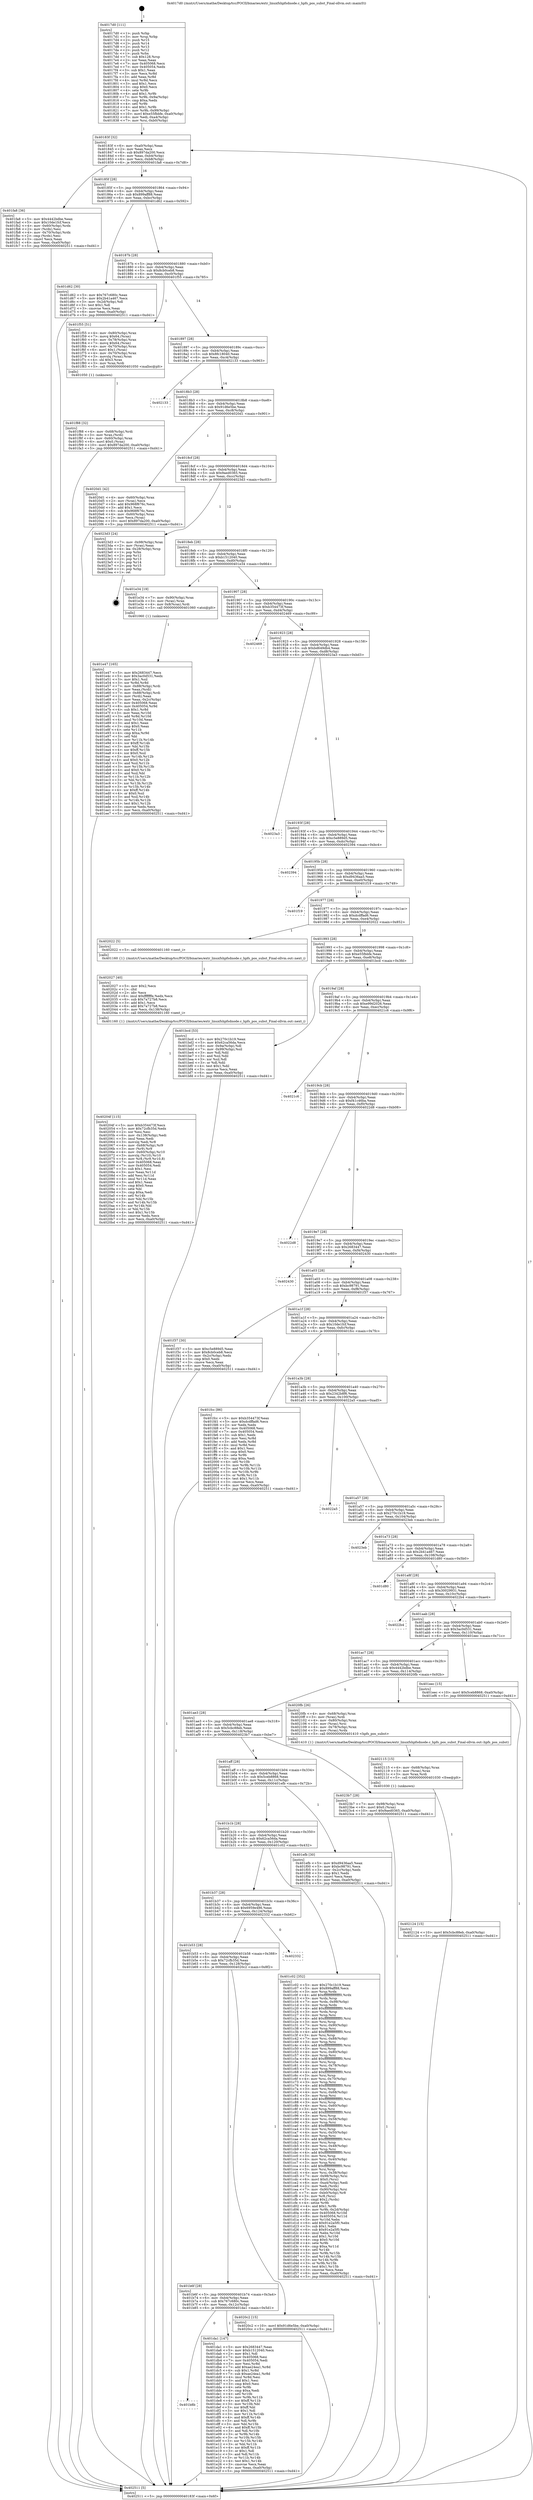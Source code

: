 digraph "0x4017d0" {
  label = "0x4017d0 (/mnt/c/Users/mathe/Desktop/tcc/POCII/binaries/extr_linuxfshpfsdnode.c_hpfs_pos_subst_Final-ollvm.out::main(0))"
  labelloc = "t"
  node[shape=record]

  Entry [label="",width=0.3,height=0.3,shape=circle,fillcolor=black,style=filled]
  "0x40183f" [label="{
     0x40183f [32]\l
     | [instrs]\l
     &nbsp;&nbsp;0x40183f \<+6\>: mov -0xa0(%rbp),%eax\l
     &nbsp;&nbsp;0x401845 \<+2\>: mov %eax,%ecx\l
     &nbsp;&nbsp;0x401847 \<+6\>: sub $0x897da200,%ecx\l
     &nbsp;&nbsp;0x40184d \<+6\>: mov %eax,-0xb4(%rbp)\l
     &nbsp;&nbsp;0x401853 \<+6\>: mov %ecx,-0xb8(%rbp)\l
     &nbsp;&nbsp;0x401859 \<+6\>: je 0000000000401fa8 \<main+0x7d8\>\l
  }"]
  "0x401fa8" [label="{
     0x401fa8 [36]\l
     | [instrs]\l
     &nbsp;&nbsp;0x401fa8 \<+5\>: mov $0x4442bdbe,%eax\l
     &nbsp;&nbsp;0x401fad \<+5\>: mov $0x10de1fcf,%ecx\l
     &nbsp;&nbsp;0x401fb2 \<+4\>: mov -0x60(%rbp),%rdx\l
     &nbsp;&nbsp;0x401fb6 \<+2\>: mov (%rdx),%esi\l
     &nbsp;&nbsp;0x401fb8 \<+4\>: mov -0x70(%rbp),%rdx\l
     &nbsp;&nbsp;0x401fbc \<+2\>: cmp (%rdx),%esi\l
     &nbsp;&nbsp;0x401fbe \<+3\>: cmovl %ecx,%eax\l
     &nbsp;&nbsp;0x401fc1 \<+6\>: mov %eax,-0xa0(%rbp)\l
     &nbsp;&nbsp;0x401fc7 \<+5\>: jmp 0000000000402511 \<main+0xd41\>\l
  }"]
  "0x40185f" [label="{
     0x40185f [28]\l
     | [instrs]\l
     &nbsp;&nbsp;0x40185f \<+5\>: jmp 0000000000401864 \<main+0x94\>\l
     &nbsp;&nbsp;0x401864 \<+6\>: mov -0xb4(%rbp),%eax\l
     &nbsp;&nbsp;0x40186a \<+5\>: sub $0x899aff88,%eax\l
     &nbsp;&nbsp;0x40186f \<+6\>: mov %eax,-0xbc(%rbp)\l
     &nbsp;&nbsp;0x401875 \<+6\>: je 0000000000401d62 \<main+0x592\>\l
  }"]
  Exit [label="",width=0.3,height=0.3,shape=circle,fillcolor=black,style=filled,peripheries=2]
  "0x401d62" [label="{
     0x401d62 [30]\l
     | [instrs]\l
     &nbsp;&nbsp;0x401d62 \<+5\>: mov $0x767c680c,%eax\l
     &nbsp;&nbsp;0x401d67 \<+5\>: mov $0x2b41a467,%ecx\l
     &nbsp;&nbsp;0x401d6c \<+3\>: mov -0x2d(%rbp),%dl\l
     &nbsp;&nbsp;0x401d6f \<+3\>: test $0x1,%dl\l
     &nbsp;&nbsp;0x401d72 \<+3\>: cmovne %ecx,%eax\l
     &nbsp;&nbsp;0x401d75 \<+6\>: mov %eax,-0xa0(%rbp)\l
     &nbsp;&nbsp;0x401d7b \<+5\>: jmp 0000000000402511 \<main+0xd41\>\l
  }"]
  "0x40187b" [label="{
     0x40187b [28]\l
     | [instrs]\l
     &nbsp;&nbsp;0x40187b \<+5\>: jmp 0000000000401880 \<main+0xb0\>\l
     &nbsp;&nbsp;0x401880 \<+6\>: mov -0xb4(%rbp),%eax\l
     &nbsp;&nbsp;0x401886 \<+5\>: sub $0x8cb0ceb8,%eax\l
     &nbsp;&nbsp;0x40188b \<+6\>: mov %eax,-0xc0(%rbp)\l
     &nbsp;&nbsp;0x401891 \<+6\>: je 0000000000401f55 \<main+0x785\>\l
  }"]
  "0x402124" [label="{
     0x402124 [15]\l
     | [instrs]\l
     &nbsp;&nbsp;0x402124 \<+10\>: movl $0x5cbc88eb,-0xa0(%rbp)\l
     &nbsp;&nbsp;0x40212e \<+5\>: jmp 0000000000402511 \<main+0xd41\>\l
  }"]
  "0x401f55" [label="{
     0x401f55 [51]\l
     | [instrs]\l
     &nbsp;&nbsp;0x401f55 \<+4\>: mov -0x80(%rbp),%rax\l
     &nbsp;&nbsp;0x401f59 \<+7\>: movq $0x64,(%rax)\l
     &nbsp;&nbsp;0x401f60 \<+4\>: mov -0x78(%rbp),%rax\l
     &nbsp;&nbsp;0x401f64 \<+7\>: movq $0x64,(%rax)\l
     &nbsp;&nbsp;0x401f6b \<+4\>: mov -0x70(%rbp),%rax\l
     &nbsp;&nbsp;0x401f6f \<+6\>: movl $0x1,(%rax)\l
     &nbsp;&nbsp;0x401f75 \<+4\>: mov -0x70(%rbp),%rax\l
     &nbsp;&nbsp;0x401f79 \<+3\>: movslq (%rax),%rax\l
     &nbsp;&nbsp;0x401f7c \<+4\>: shl $0x3,%rax\l
     &nbsp;&nbsp;0x401f80 \<+3\>: mov %rax,%rdi\l
     &nbsp;&nbsp;0x401f83 \<+5\>: call 0000000000401050 \<malloc@plt\>\l
     | [calls]\l
     &nbsp;&nbsp;0x401050 \{1\} (unknown)\l
  }"]
  "0x401897" [label="{
     0x401897 [28]\l
     | [instrs]\l
     &nbsp;&nbsp;0x401897 \<+5\>: jmp 000000000040189c \<main+0xcc\>\l
     &nbsp;&nbsp;0x40189c \<+6\>: mov -0xb4(%rbp),%eax\l
     &nbsp;&nbsp;0x4018a2 \<+5\>: sub $0x8fc18040,%eax\l
     &nbsp;&nbsp;0x4018a7 \<+6\>: mov %eax,-0xc4(%rbp)\l
     &nbsp;&nbsp;0x4018ad \<+6\>: je 0000000000402133 \<main+0x963\>\l
  }"]
  "0x402115" [label="{
     0x402115 [15]\l
     | [instrs]\l
     &nbsp;&nbsp;0x402115 \<+4\>: mov -0x68(%rbp),%rax\l
     &nbsp;&nbsp;0x402119 \<+3\>: mov (%rax),%rax\l
     &nbsp;&nbsp;0x40211c \<+3\>: mov %rax,%rdi\l
     &nbsp;&nbsp;0x40211f \<+5\>: call 0000000000401030 \<free@plt\>\l
     | [calls]\l
     &nbsp;&nbsp;0x401030 \{1\} (unknown)\l
  }"]
  "0x402133" [label="{
     0x402133\l
  }", style=dashed]
  "0x4018b3" [label="{
     0x4018b3 [28]\l
     | [instrs]\l
     &nbsp;&nbsp;0x4018b3 \<+5\>: jmp 00000000004018b8 \<main+0xe8\>\l
     &nbsp;&nbsp;0x4018b8 \<+6\>: mov -0xb4(%rbp),%eax\l
     &nbsp;&nbsp;0x4018be \<+5\>: sub $0x91d6e5be,%eax\l
     &nbsp;&nbsp;0x4018c3 \<+6\>: mov %eax,-0xc8(%rbp)\l
     &nbsp;&nbsp;0x4018c9 \<+6\>: je 00000000004020d1 \<main+0x901\>\l
  }"]
  "0x40204f" [label="{
     0x40204f [115]\l
     | [instrs]\l
     &nbsp;&nbsp;0x40204f \<+5\>: mov $0xb354473f,%ecx\l
     &nbsp;&nbsp;0x402054 \<+5\>: mov $0x72cfb35d,%edx\l
     &nbsp;&nbsp;0x402059 \<+2\>: xor %esi,%esi\l
     &nbsp;&nbsp;0x40205b \<+6\>: mov -0x138(%rbp),%edi\l
     &nbsp;&nbsp;0x402061 \<+3\>: imul %eax,%edi\l
     &nbsp;&nbsp;0x402064 \<+3\>: movslq %edi,%r8\l
     &nbsp;&nbsp;0x402067 \<+4\>: mov -0x68(%rbp),%r9\l
     &nbsp;&nbsp;0x40206b \<+3\>: mov (%r9),%r9\l
     &nbsp;&nbsp;0x40206e \<+4\>: mov -0x60(%rbp),%r10\l
     &nbsp;&nbsp;0x402072 \<+3\>: movslq (%r10),%r10\l
     &nbsp;&nbsp;0x402075 \<+4\>: mov %r8,(%r9,%r10,8)\l
     &nbsp;&nbsp;0x402079 \<+7\>: mov 0x405068,%eax\l
     &nbsp;&nbsp;0x402080 \<+7\>: mov 0x405054,%edi\l
     &nbsp;&nbsp;0x402087 \<+3\>: sub $0x1,%esi\l
     &nbsp;&nbsp;0x40208a \<+3\>: mov %eax,%r11d\l
     &nbsp;&nbsp;0x40208d \<+3\>: add %esi,%r11d\l
     &nbsp;&nbsp;0x402090 \<+4\>: imul %r11d,%eax\l
     &nbsp;&nbsp;0x402094 \<+3\>: and $0x1,%eax\l
     &nbsp;&nbsp;0x402097 \<+3\>: cmp $0x0,%eax\l
     &nbsp;&nbsp;0x40209a \<+3\>: sete %bl\l
     &nbsp;&nbsp;0x40209d \<+3\>: cmp $0xa,%edi\l
     &nbsp;&nbsp;0x4020a0 \<+4\>: setl %r14b\l
     &nbsp;&nbsp;0x4020a4 \<+3\>: mov %bl,%r15b\l
     &nbsp;&nbsp;0x4020a7 \<+3\>: and %r14b,%r15b\l
     &nbsp;&nbsp;0x4020aa \<+3\>: xor %r14b,%bl\l
     &nbsp;&nbsp;0x4020ad \<+3\>: or %bl,%r15b\l
     &nbsp;&nbsp;0x4020b0 \<+4\>: test $0x1,%r15b\l
     &nbsp;&nbsp;0x4020b4 \<+3\>: cmovne %edx,%ecx\l
     &nbsp;&nbsp;0x4020b7 \<+6\>: mov %ecx,-0xa0(%rbp)\l
     &nbsp;&nbsp;0x4020bd \<+5\>: jmp 0000000000402511 \<main+0xd41\>\l
  }"]
  "0x4020d1" [label="{
     0x4020d1 [42]\l
     | [instrs]\l
     &nbsp;&nbsp;0x4020d1 \<+4\>: mov -0x60(%rbp),%rax\l
     &nbsp;&nbsp;0x4020d5 \<+2\>: mov (%rax),%ecx\l
     &nbsp;&nbsp;0x4020d7 \<+6\>: add $0x968f676c,%ecx\l
     &nbsp;&nbsp;0x4020dd \<+3\>: add $0x1,%ecx\l
     &nbsp;&nbsp;0x4020e0 \<+6\>: sub $0x968f676c,%ecx\l
     &nbsp;&nbsp;0x4020e6 \<+4\>: mov -0x60(%rbp),%rax\l
     &nbsp;&nbsp;0x4020ea \<+2\>: mov %ecx,(%rax)\l
     &nbsp;&nbsp;0x4020ec \<+10\>: movl $0x897da200,-0xa0(%rbp)\l
     &nbsp;&nbsp;0x4020f6 \<+5\>: jmp 0000000000402511 \<main+0xd41\>\l
  }"]
  "0x4018cf" [label="{
     0x4018cf [28]\l
     | [instrs]\l
     &nbsp;&nbsp;0x4018cf \<+5\>: jmp 00000000004018d4 \<main+0x104\>\l
     &nbsp;&nbsp;0x4018d4 \<+6\>: mov -0xb4(%rbp),%eax\l
     &nbsp;&nbsp;0x4018da \<+5\>: sub $0x9aed0365,%eax\l
     &nbsp;&nbsp;0x4018df \<+6\>: mov %eax,-0xcc(%rbp)\l
     &nbsp;&nbsp;0x4018e5 \<+6\>: je 00000000004023d3 \<main+0xc03\>\l
  }"]
  "0x402027" [label="{
     0x402027 [40]\l
     | [instrs]\l
     &nbsp;&nbsp;0x402027 \<+5\>: mov $0x2,%ecx\l
     &nbsp;&nbsp;0x40202c \<+1\>: cltd\l
     &nbsp;&nbsp;0x40202d \<+2\>: idiv %ecx\l
     &nbsp;&nbsp;0x40202f \<+6\>: imul $0xfffffffe,%edx,%ecx\l
     &nbsp;&nbsp;0x402035 \<+6\>: sub $0x7a727b8,%ecx\l
     &nbsp;&nbsp;0x40203b \<+3\>: add $0x1,%ecx\l
     &nbsp;&nbsp;0x40203e \<+6\>: add $0x7a727b8,%ecx\l
     &nbsp;&nbsp;0x402044 \<+6\>: mov %ecx,-0x138(%rbp)\l
     &nbsp;&nbsp;0x40204a \<+5\>: call 0000000000401160 \<next_i\>\l
     | [calls]\l
     &nbsp;&nbsp;0x401160 \{1\} (/mnt/c/Users/mathe/Desktop/tcc/POCII/binaries/extr_linuxfshpfsdnode.c_hpfs_pos_subst_Final-ollvm.out::next_i)\l
  }"]
  "0x4023d3" [label="{
     0x4023d3 [24]\l
     | [instrs]\l
     &nbsp;&nbsp;0x4023d3 \<+7\>: mov -0x98(%rbp),%rax\l
     &nbsp;&nbsp;0x4023da \<+2\>: mov (%rax),%eax\l
     &nbsp;&nbsp;0x4023dc \<+4\>: lea -0x28(%rbp),%rsp\l
     &nbsp;&nbsp;0x4023e0 \<+1\>: pop %rbx\l
     &nbsp;&nbsp;0x4023e1 \<+2\>: pop %r12\l
     &nbsp;&nbsp;0x4023e3 \<+2\>: pop %r13\l
     &nbsp;&nbsp;0x4023e5 \<+2\>: pop %r14\l
     &nbsp;&nbsp;0x4023e7 \<+2\>: pop %r15\l
     &nbsp;&nbsp;0x4023e9 \<+1\>: pop %rbp\l
     &nbsp;&nbsp;0x4023ea \<+1\>: ret\l
  }"]
  "0x4018eb" [label="{
     0x4018eb [28]\l
     | [instrs]\l
     &nbsp;&nbsp;0x4018eb \<+5\>: jmp 00000000004018f0 \<main+0x120\>\l
     &nbsp;&nbsp;0x4018f0 \<+6\>: mov -0xb4(%rbp),%eax\l
     &nbsp;&nbsp;0x4018f6 \<+5\>: sub $0xb1512040,%eax\l
     &nbsp;&nbsp;0x4018fb \<+6\>: mov %eax,-0xd0(%rbp)\l
     &nbsp;&nbsp;0x401901 \<+6\>: je 0000000000401e34 \<main+0x664\>\l
  }"]
  "0x401f88" [label="{
     0x401f88 [32]\l
     | [instrs]\l
     &nbsp;&nbsp;0x401f88 \<+4\>: mov -0x68(%rbp),%rdi\l
     &nbsp;&nbsp;0x401f8c \<+3\>: mov %rax,(%rdi)\l
     &nbsp;&nbsp;0x401f8f \<+4\>: mov -0x60(%rbp),%rax\l
     &nbsp;&nbsp;0x401f93 \<+6\>: movl $0x0,(%rax)\l
     &nbsp;&nbsp;0x401f99 \<+10\>: movl $0x897da200,-0xa0(%rbp)\l
     &nbsp;&nbsp;0x401fa3 \<+5\>: jmp 0000000000402511 \<main+0xd41\>\l
  }"]
  "0x401e34" [label="{
     0x401e34 [19]\l
     | [instrs]\l
     &nbsp;&nbsp;0x401e34 \<+7\>: mov -0x90(%rbp),%rax\l
     &nbsp;&nbsp;0x401e3b \<+3\>: mov (%rax),%rax\l
     &nbsp;&nbsp;0x401e3e \<+4\>: mov 0x8(%rax),%rdi\l
     &nbsp;&nbsp;0x401e42 \<+5\>: call 0000000000401060 \<atoi@plt\>\l
     | [calls]\l
     &nbsp;&nbsp;0x401060 \{1\} (unknown)\l
  }"]
  "0x401907" [label="{
     0x401907 [28]\l
     | [instrs]\l
     &nbsp;&nbsp;0x401907 \<+5\>: jmp 000000000040190c \<main+0x13c\>\l
     &nbsp;&nbsp;0x40190c \<+6\>: mov -0xb4(%rbp),%eax\l
     &nbsp;&nbsp;0x401912 \<+5\>: sub $0xb354473f,%eax\l
     &nbsp;&nbsp;0x401917 \<+6\>: mov %eax,-0xd4(%rbp)\l
     &nbsp;&nbsp;0x40191d \<+6\>: je 0000000000402469 \<main+0xc99\>\l
  }"]
  "0x401e47" [label="{
     0x401e47 [165]\l
     | [instrs]\l
     &nbsp;&nbsp;0x401e47 \<+5\>: mov $0x2683447,%ecx\l
     &nbsp;&nbsp;0x401e4c \<+5\>: mov $0x3ac0d531,%edx\l
     &nbsp;&nbsp;0x401e51 \<+3\>: mov $0x1,%sil\l
     &nbsp;&nbsp;0x401e54 \<+3\>: xor %r8d,%r8d\l
     &nbsp;&nbsp;0x401e57 \<+7\>: mov -0x88(%rbp),%rdi\l
     &nbsp;&nbsp;0x401e5e \<+2\>: mov %eax,(%rdi)\l
     &nbsp;&nbsp;0x401e60 \<+7\>: mov -0x88(%rbp),%rdi\l
     &nbsp;&nbsp;0x401e67 \<+2\>: mov (%rdi),%eax\l
     &nbsp;&nbsp;0x401e69 \<+3\>: mov %eax,-0x2c(%rbp)\l
     &nbsp;&nbsp;0x401e6c \<+7\>: mov 0x405068,%eax\l
     &nbsp;&nbsp;0x401e73 \<+8\>: mov 0x405054,%r9d\l
     &nbsp;&nbsp;0x401e7b \<+4\>: sub $0x1,%r8d\l
     &nbsp;&nbsp;0x401e7f \<+3\>: mov %eax,%r10d\l
     &nbsp;&nbsp;0x401e82 \<+3\>: add %r8d,%r10d\l
     &nbsp;&nbsp;0x401e85 \<+4\>: imul %r10d,%eax\l
     &nbsp;&nbsp;0x401e89 \<+3\>: and $0x1,%eax\l
     &nbsp;&nbsp;0x401e8c \<+3\>: cmp $0x0,%eax\l
     &nbsp;&nbsp;0x401e8f \<+4\>: sete %r11b\l
     &nbsp;&nbsp;0x401e93 \<+4\>: cmp $0xa,%r9d\l
     &nbsp;&nbsp;0x401e97 \<+3\>: setl %bl\l
     &nbsp;&nbsp;0x401e9a \<+3\>: mov %r11b,%r14b\l
     &nbsp;&nbsp;0x401e9d \<+4\>: xor $0xff,%r14b\l
     &nbsp;&nbsp;0x401ea1 \<+3\>: mov %bl,%r15b\l
     &nbsp;&nbsp;0x401ea4 \<+4\>: xor $0xff,%r15b\l
     &nbsp;&nbsp;0x401ea8 \<+4\>: xor $0x0,%sil\l
     &nbsp;&nbsp;0x401eac \<+3\>: mov %r14b,%r12b\l
     &nbsp;&nbsp;0x401eaf \<+4\>: and $0x0,%r12b\l
     &nbsp;&nbsp;0x401eb3 \<+3\>: and %sil,%r11b\l
     &nbsp;&nbsp;0x401eb6 \<+3\>: mov %r15b,%r13b\l
     &nbsp;&nbsp;0x401eb9 \<+4\>: and $0x0,%r13b\l
     &nbsp;&nbsp;0x401ebd \<+3\>: and %sil,%bl\l
     &nbsp;&nbsp;0x401ec0 \<+3\>: or %r11b,%r12b\l
     &nbsp;&nbsp;0x401ec3 \<+3\>: or %bl,%r13b\l
     &nbsp;&nbsp;0x401ec6 \<+3\>: xor %r13b,%r12b\l
     &nbsp;&nbsp;0x401ec9 \<+3\>: or %r15b,%r14b\l
     &nbsp;&nbsp;0x401ecc \<+4\>: xor $0xff,%r14b\l
     &nbsp;&nbsp;0x401ed0 \<+4\>: or $0x0,%sil\l
     &nbsp;&nbsp;0x401ed4 \<+3\>: and %sil,%r14b\l
     &nbsp;&nbsp;0x401ed7 \<+3\>: or %r14b,%r12b\l
     &nbsp;&nbsp;0x401eda \<+4\>: test $0x1,%r12b\l
     &nbsp;&nbsp;0x401ede \<+3\>: cmovne %edx,%ecx\l
     &nbsp;&nbsp;0x401ee1 \<+6\>: mov %ecx,-0xa0(%rbp)\l
     &nbsp;&nbsp;0x401ee7 \<+5\>: jmp 0000000000402511 \<main+0xd41\>\l
  }"]
  "0x402469" [label="{
     0x402469\l
  }", style=dashed]
  "0x401923" [label="{
     0x401923 [28]\l
     | [instrs]\l
     &nbsp;&nbsp;0x401923 \<+5\>: jmp 0000000000401928 \<main+0x158\>\l
     &nbsp;&nbsp;0x401928 \<+6\>: mov -0xb4(%rbp),%eax\l
     &nbsp;&nbsp;0x40192e \<+5\>: sub $0xbd649db4,%eax\l
     &nbsp;&nbsp;0x401933 \<+6\>: mov %eax,-0xd8(%rbp)\l
     &nbsp;&nbsp;0x401939 \<+6\>: je 00000000004023a3 \<main+0xbd3\>\l
  }"]
  "0x401b8b" [label="{
     0x401b8b\l
  }", style=dashed]
  "0x4023a3" [label="{
     0x4023a3\l
  }", style=dashed]
  "0x40193f" [label="{
     0x40193f [28]\l
     | [instrs]\l
     &nbsp;&nbsp;0x40193f \<+5\>: jmp 0000000000401944 \<main+0x174\>\l
     &nbsp;&nbsp;0x401944 \<+6\>: mov -0xb4(%rbp),%eax\l
     &nbsp;&nbsp;0x40194a \<+5\>: sub $0xc5e889d5,%eax\l
     &nbsp;&nbsp;0x40194f \<+6\>: mov %eax,-0xdc(%rbp)\l
     &nbsp;&nbsp;0x401955 \<+6\>: je 0000000000402394 \<main+0xbc4\>\l
  }"]
  "0x401da1" [label="{
     0x401da1 [147]\l
     | [instrs]\l
     &nbsp;&nbsp;0x401da1 \<+5\>: mov $0x2683447,%eax\l
     &nbsp;&nbsp;0x401da6 \<+5\>: mov $0xb1512040,%ecx\l
     &nbsp;&nbsp;0x401dab \<+2\>: mov $0x1,%dl\l
     &nbsp;&nbsp;0x401dad \<+7\>: mov 0x405068,%esi\l
     &nbsp;&nbsp;0x401db4 \<+7\>: mov 0x405054,%edi\l
     &nbsp;&nbsp;0x401dbb \<+3\>: mov %esi,%r8d\l
     &nbsp;&nbsp;0x401dbe \<+7\>: add $0xae24ea1,%r8d\l
     &nbsp;&nbsp;0x401dc5 \<+4\>: sub $0x1,%r8d\l
     &nbsp;&nbsp;0x401dc9 \<+7\>: sub $0xae24ea1,%r8d\l
     &nbsp;&nbsp;0x401dd0 \<+4\>: imul %r8d,%esi\l
     &nbsp;&nbsp;0x401dd4 \<+3\>: and $0x1,%esi\l
     &nbsp;&nbsp;0x401dd7 \<+3\>: cmp $0x0,%esi\l
     &nbsp;&nbsp;0x401dda \<+4\>: sete %r9b\l
     &nbsp;&nbsp;0x401dde \<+3\>: cmp $0xa,%edi\l
     &nbsp;&nbsp;0x401de1 \<+4\>: setl %r10b\l
     &nbsp;&nbsp;0x401de5 \<+3\>: mov %r9b,%r11b\l
     &nbsp;&nbsp;0x401de8 \<+4\>: xor $0xff,%r11b\l
     &nbsp;&nbsp;0x401dec \<+3\>: mov %r10b,%bl\l
     &nbsp;&nbsp;0x401def \<+3\>: xor $0xff,%bl\l
     &nbsp;&nbsp;0x401df2 \<+3\>: xor $0x1,%dl\l
     &nbsp;&nbsp;0x401df5 \<+3\>: mov %r11b,%r14b\l
     &nbsp;&nbsp;0x401df8 \<+4\>: and $0xff,%r14b\l
     &nbsp;&nbsp;0x401dfc \<+3\>: and %dl,%r9b\l
     &nbsp;&nbsp;0x401dff \<+3\>: mov %bl,%r15b\l
     &nbsp;&nbsp;0x401e02 \<+4\>: and $0xff,%r15b\l
     &nbsp;&nbsp;0x401e06 \<+3\>: and %dl,%r10b\l
     &nbsp;&nbsp;0x401e09 \<+3\>: or %r9b,%r14b\l
     &nbsp;&nbsp;0x401e0c \<+3\>: or %r10b,%r15b\l
     &nbsp;&nbsp;0x401e0f \<+3\>: xor %r15b,%r14b\l
     &nbsp;&nbsp;0x401e12 \<+3\>: or %bl,%r11b\l
     &nbsp;&nbsp;0x401e15 \<+4\>: xor $0xff,%r11b\l
     &nbsp;&nbsp;0x401e19 \<+3\>: or $0x1,%dl\l
     &nbsp;&nbsp;0x401e1c \<+3\>: and %dl,%r11b\l
     &nbsp;&nbsp;0x401e1f \<+3\>: or %r11b,%r14b\l
     &nbsp;&nbsp;0x401e22 \<+4\>: test $0x1,%r14b\l
     &nbsp;&nbsp;0x401e26 \<+3\>: cmovne %ecx,%eax\l
     &nbsp;&nbsp;0x401e29 \<+6\>: mov %eax,-0xa0(%rbp)\l
     &nbsp;&nbsp;0x401e2f \<+5\>: jmp 0000000000402511 \<main+0xd41\>\l
  }"]
  "0x402394" [label="{
     0x402394\l
  }", style=dashed]
  "0x40195b" [label="{
     0x40195b [28]\l
     | [instrs]\l
     &nbsp;&nbsp;0x40195b \<+5\>: jmp 0000000000401960 \<main+0x190\>\l
     &nbsp;&nbsp;0x401960 \<+6\>: mov -0xb4(%rbp),%eax\l
     &nbsp;&nbsp;0x401966 \<+5\>: sub $0xd9436aa5,%eax\l
     &nbsp;&nbsp;0x40196b \<+6\>: mov %eax,-0xe0(%rbp)\l
     &nbsp;&nbsp;0x401971 \<+6\>: je 0000000000401f19 \<main+0x749\>\l
  }"]
  "0x401b6f" [label="{
     0x401b6f [28]\l
     | [instrs]\l
     &nbsp;&nbsp;0x401b6f \<+5\>: jmp 0000000000401b74 \<main+0x3a4\>\l
     &nbsp;&nbsp;0x401b74 \<+6\>: mov -0xb4(%rbp),%eax\l
     &nbsp;&nbsp;0x401b7a \<+5\>: sub $0x767c680c,%eax\l
     &nbsp;&nbsp;0x401b7f \<+6\>: mov %eax,-0x12c(%rbp)\l
     &nbsp;&nbsp;0x401b85 \<+6\>: je 0000000000401da1 \<main+0x5d1\>\l
  }"]
  "0x401f19" [label="{
     0x401f19\l
  }", style=dashed]
  "0x401977" [label="{
     0x401977 [28]\l
     | [instrs]\l
     &nbsp;&nbsp;0x401977 \<+5\>: jmp 000000000040197c \<main+0x1ac\>\l
     &nbsp;&nbsp;0x40197c \<+6\>: mov -0xb4(%rbp),%eax\l
     &nbsp;&nbsp;0x401982 \<+5\>: sub $0xdcdffad6,%eax\l
     &nbsp;&nbsp;0x401987 \<+6\>: mov %eax,-0xe4(%rbp)\l
     &nbsp;&nbsp;0x40198d \<+6\>: je 0000000000402022 \<main+0x852\>\l
  }"]
  "0x4020c2" [label="{
     0x4020c2 [15]\l
     | [instrs]\l
     &nbsp;&nbsp;0x4020c2 \<+10\>: movl $0x91d6e5be,-0xa0(%rbp)\l
     &nbsp;&nbsp;0x4020cc \<+5\>: jmp 0000000000402511 \<main+0xd41\>\l
  }"]
  "0x402022" [label="{
     0x402022 [5]\l
     | [instrs]\l
     &nbsp;&nbsp;0x402022 \<+5\>: call 0000000000401160 \<next_i\>\l
     | [calls]\l
     &nbsp;&nbsp;0x401160 \{1\} (/mnt/c/Users/mathe/Desktop/tcc/POCII/binaries/extr_linuxfshpfsdnode.c_hpfs_pos_subst_Final-ollvm.out::next_i)\l
  }"]
  "0x401993" [label="{
     0x401993 [28]\l
     | [instrs]\l
     &nbsp;&nbsp;0x401993 \<+5\>: jmp 0000000000401998 \<main+0x1c8\>\l
     &nbsp;&nbsp;0x401998 \<+6\>: mov -0xb4(%rbp),%eax\l
     &nbsp;&nbsp;0x40199e \<+5\>: sub $0xe55fbbfe,%eax\l
     &nbsp;&nbsp;0x4019a3 \<+6\>: mov %eax,-0xe8(%rbp)\l
     &nbsp;&nbsp;0x4019a9 \<+6\>: je 0000000000401bcd \<main+0x3fd\>\l
  }"]
  "0x401b53" [label="{
     0x401b53 [28]\l
     | [instrs]\l
     &nbsp;&nbsp;0x401b53 \<+5\>: jmp 0000000000401b58 \<main+0x388\>\l
     &nbsp;&nbsp;0x401b58 \<+6\>: mov -0xb4(%rbp),%eax\l
     &nbsp;&nbsp;0x401b5e \<+5\>: sub $0x72cfb35d,%eax\l
     &nbsp;&nbsp;0x401b63 \<+6\>: mov %eax,-0x128(%rbp)\l
     &nbsp;&nbsp;0x401b69 \<+6\>: je 00000000004020c2 \<main+0x8f2\>\l
  }"]
  "0x401bcd" [label="{
     0x401bcd [53]\l
     | [instrs]\l
     &nbsp;&nbsp;0x401bcd \<+5\>: mov $0x270c1b19,%eax\l
     &nbsp;&nbsp;0x401bd2 \<+5\>: mov $0x62ca56da,%ecx\l
     &nbsp;&nbsp;0x401bd7 \<+6\>: mov -0x9a(%rbp),%dl\l
     &nbsp;&nbsp;0x401bdd \<+7\>: mov -0x99(%rbp),%sil\l
     &nbsp;&nbsp;0x401be4 \<+3\>: mov %dl,%dil\l
     &nbsp;&nbsp;0x401be7 \<+3\>: and %sil,%dil\l
     &nbsp;&nbsp;0x401bea \<+3\>: xor %sil,%dl\l
     &nbsp;&nbsp;0x401bed \<+3\>: or %dl,%dil\l
     &nbsp;&nbsp;0x401bf0 \<+4\>: test $0x1,%dil\l
     &nbsp;&nbsp;0x401bf4 \<+3\>: cmovne %ecx,%eax\l
     &nbsp;&nbsp;0x401bf7 \<+6\>: mov %eax,-0xa0(%rbp)\l
     &nbsp;&nbsp;0x401bfd \<+5\>: jmp 0000000000402511 \<main+0xd41\>\l
  }"]
  "0x4019af" [label="{
     0x4019af [28]\l
     | [instrs]\l
     &nbsp;&nbsp;0x4019af \<+5\>: jmp 00000000004019b4 \<main+0x1e4\>\l
     &nbsp;&nbsp;0x4019b4 \<+6\>: mov -0xb4(%rbp),%eax\l
     &nbsp;&nbsp;0x4019ba \<+5\>: sub $0xe99d2026,%eax\l
     &nbsp;&nbsp;0x4019bf \<+6\>: mov %eax,-0xec(%rbp)\l
     &nbsp;&nbsp;0x4019c5 \<+6\>: je 00000000004021c6 \<main+0x9f6\>\l
  }"]
  "0x402511" [label="{
     0x402511 [5]\l
     | [instrs]\l
     &nbsp;&nbsp;0x402511 \<+5\>: jmp 000000000040183f \<main+0x6f\>\l
  }"]
  "0x4017d0" [label="{
     0x4017d0 [111]\l
     | [instrs]\l
     &nbsp;&nbsp;0x4017d0 \<+1\>: push %rbp\l
     &nbsp;&nbsp;0x4017d1 \<+3\>: mov %rsp,%rbp\l
     &nbsp;&nbsp;0x4017d4 \<+2\>: push %r15\l
     &nbsp;&nbsp;0x4017d6 \<+2\>: push %r14\l
     &nbsp;&nbsp;0x4017d8 \<+2\>: push %r13\l
     &nbsp;&nbsp;0x4017da \<+2\>: push %r12\l
     &nbsp;&nbsp;0x4017dc \<+1\>: push %rbx\l
     &nbsp;&nbsp;0x4017dd \<+7\>: sub $0x128,%rsp\l
     &nbsp;&nbsp;0x4017e4 \<+2\>: xor %eax,%eax\l
     &nbsp;&nbsp;0x4017e6 \<+7\>: mov 0x405068,%ecx\l
     &nbsp;&nbsp;0x4017ed \<+7\>: mov 0x405054,%edx\l
     &nbsp;&nbsp;0x4017f4 \<+3\>: sub $0x1,%eax\l
     &nbsp;&nbsp;0x4017f7 \<+3\>: mov %ecx,%r8d\l
     &nbsp;&nbsp;0x4017fa \<+3\>: add %eax,%r8d\l
     &nbsp;&nbsp;0x4017fd \<+4\>: imul %r8d,%ecx\l
     &nbsp;&nbsp;0x401801 \<+3\>: and $0x1,%ecx\l
     &nbsp;&nbsp;0x401804 \<+3\>: cmp $0x0,%ecx\l
     &nbsp;&nbsp;0x401807 \<+4\>: sete %r9b\l
     &nbsp;&nbsp;0x40180b \<+4\>: and $0x1,%r9b\l
     &nbsp;&nbsp;0x40180f \<+7\>: mov %r9b,-0x9a(%rbp)\l
     &nbsp;&nbsp;0x401816 \<+3\>: cmp $0xa,%edx\l
     &nbsp;&nbsp;0x401819 \<+4\>: setl %r9b\l
     &nbsp;&nbsp;0x40181d \<+4\>: and $0x1,%r9b\l
     &nbsp;&nbsp;0x401821 \<+7\>: mov %r9b,-0x99(%rbp)\l
     &nbsp;&nbsp;0x401828 \<+10\>: movl $0xe55fbbfe,-0xa0(%rbp)\l
     &nbsp;&nbsp;0x401832 \<+6\>: mov %edi,-0xa4(%rbp)\l
     &nbsp;&nbsp;0x401838 \<+7\>: mov %rsi,-0xb0(%rbp)\l
  }"]
  "0x402332" [label="{
     0x402332\l
  }", style=dashed]
  "0x4021c6" [label="{
     0x4021c6\l
  }", style=dashed]
  "0x4019cb" [label="{
     0x4019cb [28]\l
     | [instrs]\l
     &nbsp;&nbsp;0x4019cb \<+5\>: jmp 00000000004019d0 \<main+0x200\>\l
     &nbsp;&nbsp;0x4019d0 \<+6\>: mov -0xb4(%rbp),%eax\l
     &nbsp;&nbsp;0x4019d6 \<+5\>: sub $0xf41c46ba,%eax\l
     &nbsp;&nbsp;0x4019db \<+6\>: mov %eax,-0xf0(%rbp)\l
     &nbsp;&nbsp;0x4019e1 \<+6\>: je 00000000004022d8 \<main+0xb08\>\l
  }"]
  "0x401b37" [label="{
     0x401b37 [28]\l
     | [instrs]\l
     &nbsp;&nbsp;0x401b37 \<+5\>: jmp 0000000000401b3c \<main+0x36c\>\l
     &nbsp;&nbsp;0x401b3c \<+6\>: mov -0xb4(%rbp),%eax\l
     &nbsp;&nbsp;0x401b42 \<+5\>: sub $0x6959e486,%eax\l
     &nbsp;&nbsp;0x401b47 \<+6\>: mov %eax,-0x124(%rbp)\l
     &nbsp;&nbsp;0x401b4d \<+6\>: je 0000000000402332 \<main+0xb62\>\l
  }"]
  "0x4022d8" [label="{
     0x4022d8\l
  }", style=dashed]
  "0x4019e7" [label="{
     0x4019e7 [28]\l
     | [instrs]\l
     &nbsp;&nbsp;0x4019e7 \<+5\>: jmp 00000000004019ec \<main+0x21c\>\l
     &nbsp;&nbsp;0x4019ec \<+6\>: mov -0xb4(%rbp),%eax\l
     &nbsp;&nbsp;0x4019f2 \<+5\>: sub $0x2683447,%eax\l
     &nbsp;&nbsp;0x4019f7 \<+6\>: mov %eax,-0xf4(%rbp)\l
     &nbsp;&nbsp;0x4019fd \<+6\>: je 0000000000402430 \<main+0xc60\>\l
  }"]
  "0x401c02" [label="{
     0x401c02 [352]\l
     | [instrs]\l
     &nbsp;&nbsp;0x401c02 \<+5\>: mov $0x270c1b19,%eax\l
     &nbsp;&nbsp;0x401c07 \<+5\>: mov $0x899aff88,%ecx\l
     &nbsp;&nbsp;0x401c0c \<+3\>: mov %rsp,%rdx\l
     &nbsp;&nbsp;0x401c0f \<+4\>: add $0xfffffffffffffff0,%rdx\l
     &nbsp;&nbsp;0x401c13 \<+3\>: mov %rdx,%rsp\l
     &nbsp;&nbsp;0x401c16 \<+7\>: mov %rdx,-0x98(%rbp)\l
     &nbsp;&nbsp;0x401c1d \<+3\>: mov %rsp,%rdx\l
     &nbsp;&nbsp;0x401c20 \<+4\>: add $0xfffffffffffffff0,%rdx\l
     &nbsp;&nbsp;0x401c24 \<+3\>: mov %rdx,%rsp\l
     &nbsp;&nbsp;0x401c27 \<+3\>: mov %rsp,%rsi\l
     &nbsp;&nbsp;0x401c2a \<+4\>: add $0xfffffffffffffff0,%rsi\l
     &nbsp;&nbsp;0x401c2e \<+3\>: mov %rsi,%rsp\l
     &nbsp;&nbsp;0x401c31 \<+7\>: mov %rsi,-0x90(%rbp)\l
     &nbsp;&nbsp;0x401c38 \<+3\>: mov %rsp,%rsi\l
     &nbsp;&nbsp;0x401c3b \<+4\>: add $0xfffffffffffffff0,%rsi\l
     &nbsp;&nbsp;0x401c3f \<+3\>: mov %rsi,%rsp\l
     &nbsp;&nbsp;0x401c42 \<+7\>: mov %rsi,-0x88(%rbp)\l
     &nbsp;&nbsp;0x401c49 \<+3\>: mov %rsp,%rsi\l
     &nbsp;&nbsp;0x401c4c \<+4\>: add $0xfffffffffffffff0,%rsi\l
     &nbsp;&nbsp;0x401c50 \<+3\>: mov %rsi,%rsp\l
     &nbsp;&nbsp;0x401c53 \<+4\>: mov %rsi,-0x80(%rbp)\l
     &nbsp;&nbsp;0x401c57 \<+3\>: mov %rsp,%rsi\l
     &nbsp;&nbsp;0x401c5a \<+4\>: add $0xfffffffffffffff0,%rsi\l
     &nbsp;&nbsp;0x401c5e \<+3\>: mov %rsi,%rsp\l
     &nbsp;&nbsp;0x401c61 \<+4\>: mov %rsi,-0x78(%rbp)\l
     &nbsp;&nbsp;0x401c65 \<+3\>: mov %rsp,%rsi\l
     &nbsp;&nbsp;0x401c68 \<+4\>: add $0xfffffffffffffff0,%rsi\l
     &nbsp;&nbsp;0x401c6c \<+3\>: mov %rsi,%rsp\l
     &nbsp;&nbsp;0x401c6f \<+4\>: mov %rsi,-0x70(%rbp)\l
     &nbsp;&nbsp;0x401c73 \<+3\>: mov %rsp,%rsi\l
     &nbsp;&nbsp;0x401c76 \<+4\>: add $0xfffffffffffffff0,%rsi\l
     &nbsp;&nbsp;0x401c7a \<+3\>: mov %rsi,%rsp\l
     &nbsp;&nbsp;0x401c7d \<+4\>: mov %rsi,-0x68(%rbp)\l
     &nbsp;&nbsp;0x401c81 \<+3\>: mov %rsp,%rsi\l
     &nbsp;&nbsp;0x401c84 \<+4\>: add $0xfffffffffffffff0,%rsi\l
     &nbsp;&nbsp;0x401c88 \<+3\>: mov %rsi,%rsp\l
     &nbsp;&nbsp;0x401c8b \<+4\>: mov %rsi,-0x60(%rbp)\l
     &nbsp;&nbsp;0x401c8f \<+3\>: mov %rsp,%rsi\l
     &nbsp;&nbsp;0x401c92 \<+4\>: add $0xfffffffffffffff0,%rsi\l
     &nbsp;&nbsp;0x401c96 \<+3\>: mov %rsi,%rsp\l
     &nbsp;&nbsp;0x401c99 \<+4\>: mov %rsi,-0x58(%rbp)\l
     &nbsp;&nbsp;0x401c9d \<+3\>: mov %rsp,%rsi\l
     &nbsp;&nbsp;0x401ca0 \<+4\>: add $0xfffffffffffffff0,%rsi\l
     &nbsp;&nbsp;0x401ca4 \<+3\>: mov %rsi,%rsp\l
     &nbsp;&nbsp;0x401ca7 \<+4\>: mov %rsi,-0x50(%rbp)\l
     &nbsp;&nbsp;0x401cab \<+3\>: mov %rsp,%rsi\l
     &nbsp;&nbsp;0x401cae \<+4\>: add $0xfffffffffffffff0,%rsi\l
     &nbsp;&nbsp;0x401cb2 \<+3\>: mov %rsi,%rsp\l
     &nbsp;&nbsp;0x401cb5 \<+4\>: mov %rsi,-0x48(%rbp)\l
     &nbsp;&nbsp;0x401cb9 \<+3\>: mov %rsp,%rsi\l
     &nbsp;&nbsp;0x401cbc \<+4\>: add $0xfffffffffffffff0,%rsi\l
     &nbsp;&nbsp;0x401cc0 \<+3\>: mov %rsi,%rsp\l
     &nbsp;&nbsp;0x401cc3 \<+4\>: mov %rsi,-0x40(%rbp)\l
     &nbsp;&nbsp;0x401cc7 \<+3\>: mov %rsp,%rsi\l
     &nbsp;&nbsp;0x401cca \<+4\>: add $0xfffffffffffffff0,%rsi\l
     &nbsp;&nbsp;0x401cce \<+3\>: mov %rsi,%rsp\l
     &nbsp;&nbsp;0x401cd1 \<+4\>: mov %rsi,-0x38(%rbp)\l
     &nbsp;&nbsp;0x401cd5 \<+7\>: mov -0x98(%rbp),%rsi\l
     &nbsp;&nbsp;0x401cdc \<+6\>: movl $0x0,(%rsi)\l
     &nbsp;&nbsp;0x401ce2 \<+6\>: mov -0xa4(%rbp),%edi\l
     &nbsp;&nbsp;0x401ce8 \<+2\>: mov %edi,(%rdx)\l
     &nbsp;&nbsp;0x401cea \<+7\>: mov -0x90(%rbp),%rsi\l
     &nbsp;&nbsp;0x401cf1 \<+7\>: mov -0xb0(%rbp),%r8\l
     &nbsp;&nbsp;0x401cf8 \<+3\>: mov %r8,(%rsi)\l
     &nbsp;&nbsp;0x401cfb \<+3\>: cmpl $0x2,(%rdx)\l
     &nbsp;&nbsp;0x401cfe \<+4\>: setne %r9b\l
     &nbsp;&nbsp;0x401d02 \<+4\>: and $0x1,%r9b\l
     &nbsp;&nbsp;0x401d06 \<+4\>: mov %r9b,-0x2d(%rbp)\l
     &nbsp;&nbsp;0x401d0a \<+8\>: mov 0x405068,%r10d\l
     &nbsp;&nbsp;0x401d12 \<+8\>: mov 0x405054,%r11d\l
     &nbsp;&nbsp;0x401d1a \<+3\>: mov %r10d,%ebx\l
     &nbsp;&nbsp;0x401d1d \<+6\>: add $0x91e2a5f0,%ebx\l
     &nbsp;&nbsp;0x401d23 \<+3\>: sub $0x1,%ebx\l
     &nbsp;&nbsp;0x401d26 \<+6\>: sub $0x91e2a5f0,%ebx\l
     &nbsp;&nbsp;0x401d2c \<+4\>: imul %ebx,%r10d\l
     &nbsp;&nbsp;0x401d30 \<+4\>: and $0x1,%r10d\l
     &nbsp;&nbsp;0x401d34 \<+4\>: cmp $0x0,%r10d\l
     &nbsp;&nbsp;0x401d38 \<+4\>: sete %r9b\l
     &nbsp;&nbsp;0x401d3c \<+4\>: cmp $0xa,%r11d\l
     &nbsp;&nbsp;0x401d40 \<+4\>: setl %r14b\l
     &nbsp;&nbsp;0x401d44 \<+3\>: mov %r9b,%r15b\l
     &nbsp;&nbsp;0x401d47 \<+3\>: and %r14b,%r15b\l
     &nbsp;&nbsp;0x401d4a \<+3\>: xor %r14b,%r9b\l
     &nbsp;&nbsp;0x401d4d \<+3\>: or %r9b,%r15b\l
     &nbsp;&nbsp;0x401d50 \<+4\>: test $0x1,%r15b\l
     &nbsp;&nbsp;0x401d54 \<+3\>: cmovne %ecx,%eax\l
     &nbsp;&nbsp;0x401d57 \<+6\>: mov %eax,-0xa0(%rbp)\l
     &nbsp;&nbsp;0x401d5d \<+5\>: jmp 0000000000402511 \<main+0xd41\>\l
  }"]
  "0x402430" [label="{
     0x402430\l
  }", style=dashed]
  "0x401a03" [label="{
     0x401a03 [28]\l
     | [instrs]\l
     &nbsp;&nbsp;0x401a03 \<+5\>: jmp 0000000000401a08 \<main+0x238\>\l
     &nbsp;&nbsp;0x401a08 \<+6\>: mov -0xb4(%rbp),%eax\l
     &nbsp;&nbsp;0x401a0e \<+5\>: sub $0xbc98791,%eax\l
     &nbsp;&nbsp;0x401a13 \<+6\>: mov %eax,-0xf8(%rbp)\l
     &nbsp;&nbsp;0x401a19 \<+6\>: je 0000000000401f37 \<main+0x767\>\l
  }"]
  "0x401b1b" [label="{
     0x401b1b [28]\l
     | [instrs]\l
     &nbsp;&nbsp;0x401b1b \<+5\>: jmp 0000000000401b20 \<main+0x350\>\l
     &nbsp;&nbsp;0x401b20 \<+6\>: mov -0xb4(%rbp),%eax\l
     &nbsp;&nbsp;0x401b26 \<+5\>: sub $0x62ca56da,%eax\l
     &nbsp;&nbsp;0x401b2b \<+6\>: mov %eax,-0x120(%rbp)\l
     &nbsp;&nbsp;0x401b31 \<+6\>: je 0000000000401c02 \<main+0x432\>\l
  }"]
  "0x401f37" [label="{
     0x401f37 [30]\l
     | [instrs]\l
     &nbsp;&nbsp;0x401f37 \<+5\>: mov $0xc5e889d5,%eax\l
     &nbsp;&nbsp;0x401f3c \<+5\>: mov $0x8cb0ceb8,%ecx\l
     &nbsp;&nbsp;0x401f41 \<+3\>: mov -0x2c(%rbp),%edx\l
     &nbsp;&nbsp;0x401f44 \<+3\>: cmp $0x0,%edx\l
     &nbsp;&nbsp;0x401f47 \<+3\>: cmove %ecx,%eax\l
     &nbsp;&nbsp;0x401f4a \<+6\>: mov %eax,-0xa0(%rbp)\l
     &nbsp;&nbsp;0x401f50 \<+5\>: jmp 0000000000402511 \<main+0xd41\>\l
  }"]
  "0x401a1f" [label="{
     0x401a1f [28]\l
     | [instrs]\l
     &nbsp;&nbsp;0x401a1f \<+5\>: jmp 0000000000401a24 \<main+0x254\>\l
     &nbsp;&nbsp;0x401a24 \<+6\>: mov -0xb4(%rbp),%eax\l
     &nbsp;&nbsp;0x401a2a \<+5\>: sub $0x10de1fcf,%eax\l
     &nbsp;&nbsp;0x401a2f \<+6\>: mov %eax,-0xfc(%rbp)\l
     &nbsp;&nbsp;0x401a35 \<+6\>: je 0000000000401fcc \<main+0x7fc\>\l
  }"]
  "0x401efb" [label="{
     0x401efb [30]\l
     | [instrs]\l
     &nbsp;&nbsp;0x401efb \<+5\>: mov $0xd9436aa5,%eax\l
     &nbsp;&nbsp;0x401f00 \<+5\>: mov $0xbc98791,%ecx\l
     &nbsp;&nbsp;0x401f05 \<+3\>: mov -0x2c(%rbp),%edx\l
     &nbsp;&nbsp;0x401f08 \<+3\>: cmp $0x1,%edx\l
     &nbsp;&nbsp;0x401f0b \<+3\>: cmovl %ecx,%eax\l
     &nbsp;&nbsp;0x401f0e \<+6\>: mov %eax,-0xa0(%rbp)\l
     &nbsp;&nbsp;0x401f14 \<+5\>: jmp 0000000000402511 \<main+0xd41\>\l
  }"]
  "0x401fcc" [label="{
     0x401fcc [86]\l
     | [instrs]\l
     &nbsp;&nbsp;0x401fcc \<+5\>: mov $0xb354473f,%eax\l
     &nbsp;&nbsp;0x401fd1 \<+5\>: mov $0xdcdffad6,%ecx\l
     &nbsp;&nbsp;0x401fd6 \<+2\>: xor %edx,%edx\l
     &nbsp;&nbsp;0x401fd8 \<+7\>: mov 0x405068,%esi\l
     &nbsp;&nbsp;0x401fdf \<+7\>: mov 0x405054,%edi\l
     &nbsp;&nbsp;0x401fe6 \<+3\>: sub $0x1,%edx\l
     &nbsp;&nbsp;0x401fe9 \<+3\>: mov %esi,%r8d\l
     &nbsp;&nbsp;0x401fec \<+3\>: add %edx,%r8d\l
     &nbsp;&nbsp;0x401fef \<+4\>: imul %r8d,%esi\l
     &nbsp;&nbsp;0x401ff3 \<+3\>: and $0x1,%esi\l
     &nbsp;&nbsp;0x401ff6 \<+3\>: cmp $0x0,%esi\l
     &nbsp;&nbsp;0x401ff9 \<+4\>: sete %r9b\l
     &nbsp;&nbsp;0x401ffd \<+3\>: cmp $0xa,%edi\l
     &nbsp;&nbsp;0x402000 \<+4\>: setl %r10b\l
     &nbsp;&nbsp;0x402004 \<+3\>: mov %r9b,%r11b\l
     &nbsp;&nbsp;0x402007 \<+3\>: and %r10b,%r11b\l
     &nbsp;&nbsp;0x40200a \<+3\>: xor %r10b,%r9b\l
     &nbsp;&nbsp;0x40200d \<+3\>: or %r9b,%r11b\l
     &nbsp;&nbsp;0x402010 \<+4\>: test $0x1,%r11b\l
     &nbsp;&nbsp;0x402014 \<+3\>: cmovne %ecx,%eax\l
     &nbsp;&nbsp;0x402017 \<+6\>: mov %eax,-0xa0(%rbp)\l
     &nbsp;&nbsp;0x40201d \<+5\>: jmp 0000000000402511 \<main+0xd41\>\l
  }"]
  "0x401a3b" [label="{
     0x401a3b [28]\l
     | [instrs]\l
     &nbsp;&nbsp;0x401a3b \<+5\>: jmp 0000000000401a40 \<main+0x270\>\l
     &nbsp;&nbsp;0x401a40 \<+6\>: mov -0xb4(%rbp),%eax\l
     &nbsp;&nbsp;0x401a46 \<+5\>: sub $0x2342b8f6,%eax\l
     &nbsp;&nbsp;0x401a4b \<+6\>: mov %eax,-0x100(%rbp)\l
     &nbsp;&nbsp;0x401a51 \<+6\>: je 00000000004022a5 \<main+0xad5\>\l
  }"]
  "0x401aff" [label="{
     0x401aff [28]\l
     | [instrs]\l
     &nbsp;&nbsp;0x401aff \<+5\>: jmp 0000000000401b04 \<main+0x334\>\l
     &nbsp;&nbsp;0x401b04 \<+6\>: mov -0xb4(%rbp),%eax\l
     &nbsp;&nbsp;0x401b0a \<+5\>: sub $0x5ceb8868,%eax\l
     &nbsp;&nbsp;0x401b0f \<+6\>: mov %eax,-0x11c(%rbp)\l
     &nbsp;&nbsp;0x401b15 \<+6\>: je 0000000000401efb \<main+0x72b\>\l
  }"]
  "0x4022a5" [label="{
     0x4022a5\l
  }", style=dashed]
  "0x401a57" [label="{
     0x401a57 [28]\l
     | [instrs]\l
     &nbsp;&nbsp;0x401a57 \<+5\>: jmp 0000000000401a5c \<main+0x28c\>\l
     &nbsp;&nbsp;0x401a5c \<+6\>: mov -0xb4(%rbp),%eax\l
     &nbsp;&nbsp;0x401a62 \<+5\>: sub $0x270c1b19,%eax\l
     &nbsp;&nbsp;0x401a67 \<+6\>: mov %eax,-0x104(%rbp)\l
     &nbsp;&nbsp;0x401a6d \<+6\>: je 00000000004023eb \<main+0xc1b\>\l
  }"]
  "0x4023b7" [label="{
     0x4023b7 [28]\l
     | [instrs]\l
     &nbsp;&nbsp;0x4023b7 \<+7\>: mov -0x98(%rbp),%rax\l
     &nbsp;&nbsp;0x4023be \<+6\>: movl $0x0,(%rax)\l
     &nbsp;&nbsp;0x4023c4 \<+10\>: movl $0x9aed0365,-0xa0(%rbp)\l
     &nbsp;&nbsp;0x4023ce \<+5\>: jmp 0000000000402511 \<main+0xd41\>\l
  }"]
  "0x4023eb" [label="{
     0x4023eb\l
  }", style=dashed]
  "0x401a73" [label="{
     0x401a73 [28]\l
     | [instrs]\l
     &nbsp;&nbsp;0x401a73 \<+5\>: jmp 0000000000401a78 \<main+0x2a8\>\l
     &nbsp;&nbsp;0x401a78 \<+6\>: mov -0xb4(%rbp),%eax\l
     &nbsp;&nbsp;0x401a7e \<+5\>: sub $0x2b41a467,%eax\l
     &nbsp;&nbsp;0x401a83 \<+6\>: mov %eax,-0x108(%rbp)\l
     &nbsp;&nbsp;0x401a89 \<+6\>: je 0000000000401d80 \<main+0x5b0\>\l
  }"]
  "0x401ae3" [label="{
     0x401ae3 [28]\l
     | [instrs]\l
     &nbsp;&nbsp;0x401ae3 \<+5\>: jmp 0000000000401ae8 \<main+0x318\>\l
     &nbsp;&nbsp;0x401ae8 \<+6\>: mov -0xb4(%rbp),%eax\l
     &nbsp;&nbsp;0x401aee \<+5\>: sub $0x5cbc88eb,%eax\l
     &nbsp;&nbsp;0x401af3 \<+6\>: mov %eax,-0x118(%rbp)\l
     &nbsp;&nbsp;0x401af9 \<+6\>: je 00000000004023b7 \<main+0xbe7\>\l
  }"]
  "0x401d80" [label="{
     0x401d80\l
  }", style=dashed]
  "0x401a8f" [label="{
     0x401a8f [28]\l
     | [instrs]\l
     &nbsp;&nbsp;0x401a8f \<+5\>: jmp 0000000000401a94 \<main+0x2c4\>\l
     &nbsp;&nbsp;0x401a94 \<+6\>: mov -0xb4(%rbp),%eax\l
     &nbsp;&nbsp;0x401a9a \<+5\>: sub $0x30029931,%eax\l
     &nbsp;&nbsp;0x401a9f \<+6\>: mov %eax,-0x10c(%rbp)\l
     &nbsp;&nbsp;0x401aa5 \<+6\>: je 00000000004022b4 \<main+0xae4\>\l
  }"]
  "0x4020fb" [label="{
     0x4020fb [26]\l
     | [instrs]\l
     &nbsp;&nbsp;0x4020fb \<+4\>: mov -0x68(%rbp),%rax\l
     &nbsp;&nbsp;0x4020ff \<+3\>: mov (%rax),%rdi\l
     &nbsp;&nbsp;0x402102 \<+4\>: mov -0x80(%rbp),%rax\l
     &nbsp;&nbsp;0x402106 \<+3\>: mov (%rax),%rsi\l
     &nbsp;&nbsp;0x402109 \<+4\>: mov -0x78(%rbp),%rax\l
     &nbsp;&nbsp;0x40210d \<+3\>: mov (%rax),%rdx\l
     &nbsp;&nbsp;0x402110 \<+5\>: call 0000000000401410 \<hpfs_pos_subst\>\l
     | [calls]\l
     &nbsp;&nbsp;0x401410 \{1\} (/mnt/c/Users/mathe/Desktop/tcc/POCII/binaries/extr_linuxfshpfsdnode.c_hpfs_pos_subst_Final-ollvm.out::hpfs_pos_subst)\l
  }"]
  "0x4022b4" [label="{
     0x4022b4\l
  }", style=dashed]
  "0x401aab" [label="{
     0x401aab [28]\l
     | [instrs]\l
     &nbsp;&nbsp;0x401aab \<+5\>: jmp 0000000000401ab0 \<main+0x2e0\>\l
     &nbsp;&nbsp;0x401ab0 \<+6\>: mov -0xb4(%rbp),%eax\l
     &nbsp;&nbsp;0x401ab6 \<+5\>: sub $0x3ac0d531,%eax\l
     &nbsp;&nbsp;0x401abb \<+6\>: mov %eax,-0x110(%rbp)\l
     &nbsp;&nbsp;0x401ac1 \<+6\>: je 0000000000401eec \<main+0x71c\>\l
  }"]
  "0x401ac7" [label="{
     0x401ac7 [28]\l
     | [instrs]\l
     &nbsp;&nbsp;0x401ac7 \<+5\>: jmp 0000000000401acc \<main+0x2fc\>\l
     &nbsp;&nbsp;0x401acc \<+6\>: mov -0xb4(%rbp),%eax\l
     &nbsp;&nbsp;0x401ad2 \<+5\>: sub $0x4442bdbe,%eax\l
     &nbsp;&nbsp;0x401ad7 \<+6\>: mov %eax,-0x114(%rbp)\l
     &nbsp;&nbsp;0x401add \<+6\>: je 00000000004020fb \<main+0x92b\>\l
  }"]
  "0x401eec" [label="{
     0x401eec [15]\l
     | [instrs]\l
     &nbsp;&nbsp;0x401eec \<+10\>: movl $0x5ceb8868,-0xa0(%rbp)\l
     &nbsp;&nbsp;0x401ef6 \<+5\>: jmp 0000000000402511 \<main+0xd41\>\l
  }"]
  Entry -> "0x4017d0" [label=" 1"]
  "0x40183f" -> "0x401fa8" [label=" 2"]
  "0x40183f" -> "0x40185f" [label=" 16"]
  "0x4023d3" -> Exit [label=" 1"]
  "0x40185f" -> "0x401d62" [label=" 1"]
  "0x40185f" -> "0x40187b" [label=" 15"]
  "0x4023b7" -> "0x402511" [label=" 1"]
  "0x40187b" -> "0x401f55" [label=" 1"]
  "0x40187b" -> "0x401897" [label=" 14"]
  "0x402124" -> "0x402511" [label=" 1"]
  "0x401897" -> "0x402133" [label=" 0"]
  "0x401897" -> "0x4018b3" [label=" 14"]
  "0x402115" -> "0x402124" [label=" 1"]
  "0x4018b3" -> "0x4020d1" [label=" 1"]
  "0x4018b3" -> "0x4018cf" [label=" 13"]
  "0x4020fb" -> "0x402115" [label=" 1"]
  "0x4018cf" -> "0x4023d3" [label=" 1"]
  "0x4018cf" -> "0x4018eb" [label=" 12"]
  "0x4020d1" -> "0x402511" [label=" 1"]
  "0x4018eb" -> "0x401e34" [label=" 1"]
  "0x4018eb" -> "0x401907" [label=" 11"]
  "0x4020c2" -> "0x402511" [label=" 1"]
  "0x401907" -> "0x402469" [label=" 0"]
  "0x401907" -> "0x401923" [label=" 11"]
  "0x40204f" -> "0x402511" [label=" 1"]
  "0x401923" -> "0x4023a3" [label=" 0"]
  "0x401923" -> "0x40193f" [label=" 11"]
  "0x402027" -> "0x40204f" [label=" 1"]
  "0x40193f" -> "0x402394" [label=" 0"]
  "0x40193f" -> "0x40195b" [label=" 11"]
  "0x402022" -> "0x402027" [label=" 1"]
  "0x40195b" -> "0x401f19" [label=" 0"]
  "0x40195b" -> "0x401977" [label=" 11"]
  "0x401fa8" -> "0x402511" [label=" 2"]
  "0x401977" -> "0x402022" [label=" 1"]
  "0x401977" -> "0x401993" [label=" 10"]
  "0x401f88" -> "0x402511" [label=" 1"]
  "0x401993" -> "0x401bcd" [label=" 1"]
  "0x401993" -> "0x4019af" [label=" 9"]
  "0x401bcd" -> "0x402511" [label=" 1"]
  "0x4017d0" -> "0x40183f" [label=" 1"]
  "0x402511" -> "0x40183f" [label=" 17"]
  "0x401f37" -> "0x402511" [label=" 1"]
  "0x4019af" -> "0x4021c6" [label=" 0"]
  "0x4019af" -> "0x4019cb" [label=" 9"]
  "0x401efb" -> "0x402511" [label=" 1"]
  "0x4019cb" -> "0x4022d8" [label=" 0"]
  "0x4019cb" -> "0x4019e7" [label=" 9"]
  "0x401e34" -> "0x401e47" [label=" 1"]
  "0x4019e7" -> "0x402430" [label=" 0"]
  "0x4019e7" -> "0x401a03" [label=" 9"]
  "0x401da1" -> "0x402511" [label=" 1"]
  "0x401a03" -> "0x401f37" [label=" 1"]
  "0x401a03" -> "0x401a1f" [label=" 8"]
  "0x401b6f" -> "0x401da1" [label=" 1"]
  "0x401a1f" -> "0x401fcc" [label=" 1"]
  "0x401a1f" -> "0x401a3b" [label=" 7"]
  "0x401fcc" -> "0x402511" [label=" 1"]
  "0x401a3b" -> "0x4022a5" [label=" 0"]
  "0x401a3b" -> "0x401a57" [label=" 7"]
  "0x401b53" -> "0x4020c2" [label=" 1"]
  "0x401a57" -> "0x4023eb" [label=" 0"]
  "0x401a57" -> "0x401a73" [label=" 7"]
  "0x401f55" -> "0x401f88" [label=" 1"]
  "0x401a73" -> "0x401d80" [label=" 0"]
  "0x401a73" -> "0x401a8f" [label=" 7"]
  "0x401b37" -> "0x402332" [label=" 0"]
  "0x401a8f" -> "0x4022b4" [label=" 0"]
  "0x401a8f" -> "0x401aab" [label=" 7"]
  "0x401eec" -> "0x402511" [label=" 1"]
  "0x401aab" -> "0x401eec" [label=" 1"]
  "0x401aab" -> "0x401ac7" [label=" 6"]
  "0x401d62" -> "0x402511" [label=" 1"]
  "0x401ac7" -> "0x4020fb" [label=" 1"]
  "0x401ac7" -> "0x401ae3" [label=" 5"]
  "0x401b37" -> "0x401b53" [label=" 2"]
  "0x401ae3" -> "0x4023b7" [label=" 1"]
  "0x401ae3" -> "0x401aff" [label=" 4"]
  "0x401b53" -> "0x401b6f" [label=" 1"]
  "0x401aff" -> "0x401efb" [label=" 1"]
  "0x401aff" -> "0x401b1b" [label=" 3"]
  "0x401b6f" -> "0x401b8b" [label=" 0"]
  "0x401b1b" -> "0x401c02" [label=" 1"]
  "0x401b1b" -> "0x401b37" [label=" 2"]
  "0x401e47" -> "0x402511" [label=" 1"]
  "0x401c02" -> "0x402511" [label=" 1"]
}
